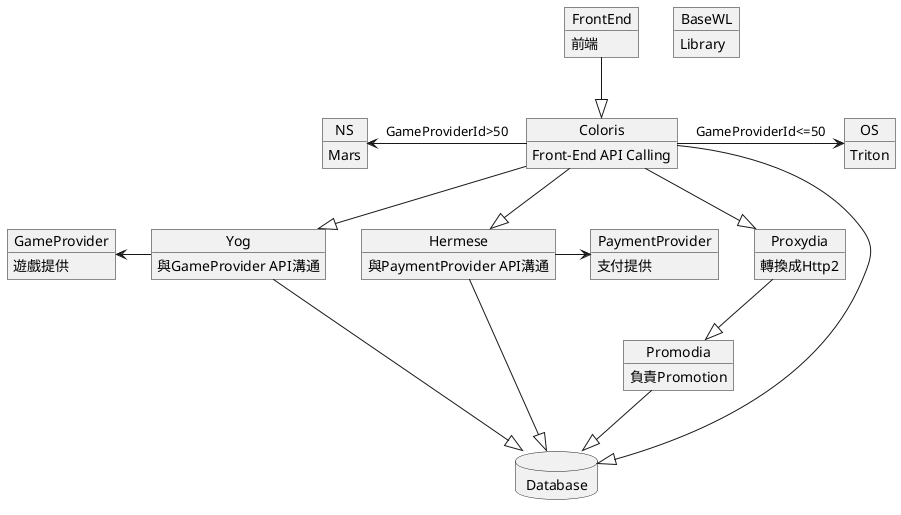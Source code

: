 @startuml
allowmixing

Object FrontEnd{
    前端
}

Object BaseWL{
    Library
}

Object Coloris{
    Front-End API Calling
}

Object Yog{
    與GameProvider API溝通
}

Object Hermese{
    與PaymentProvider API溝通
}

Object Promodia{
    負責Promotion
}

Object Proxydia{
    轉換成Http2
}

Object GameProvider{
    遊戲提供
}

Object PaymentProvider {
    支付提供
}

Object OS {
    Triton
}

Object NS {
    Mars
}

database "Database" as db

FrontEnd --|> Coloris
Coloris --|> Yog
Coloris --|> Hermese
Coloris --|> Proxydia
Coloris --|> db
Coloris -right> OS :GameProviderId<=50
Coloris -left> NS :GameProviderId>50
Yog -left> GameProvider
Hermese -right> PaymentProvider
Proxydia --|> Promodia
Yog --|> db
Hermese --|> db
Promodia --|> db
@enduml